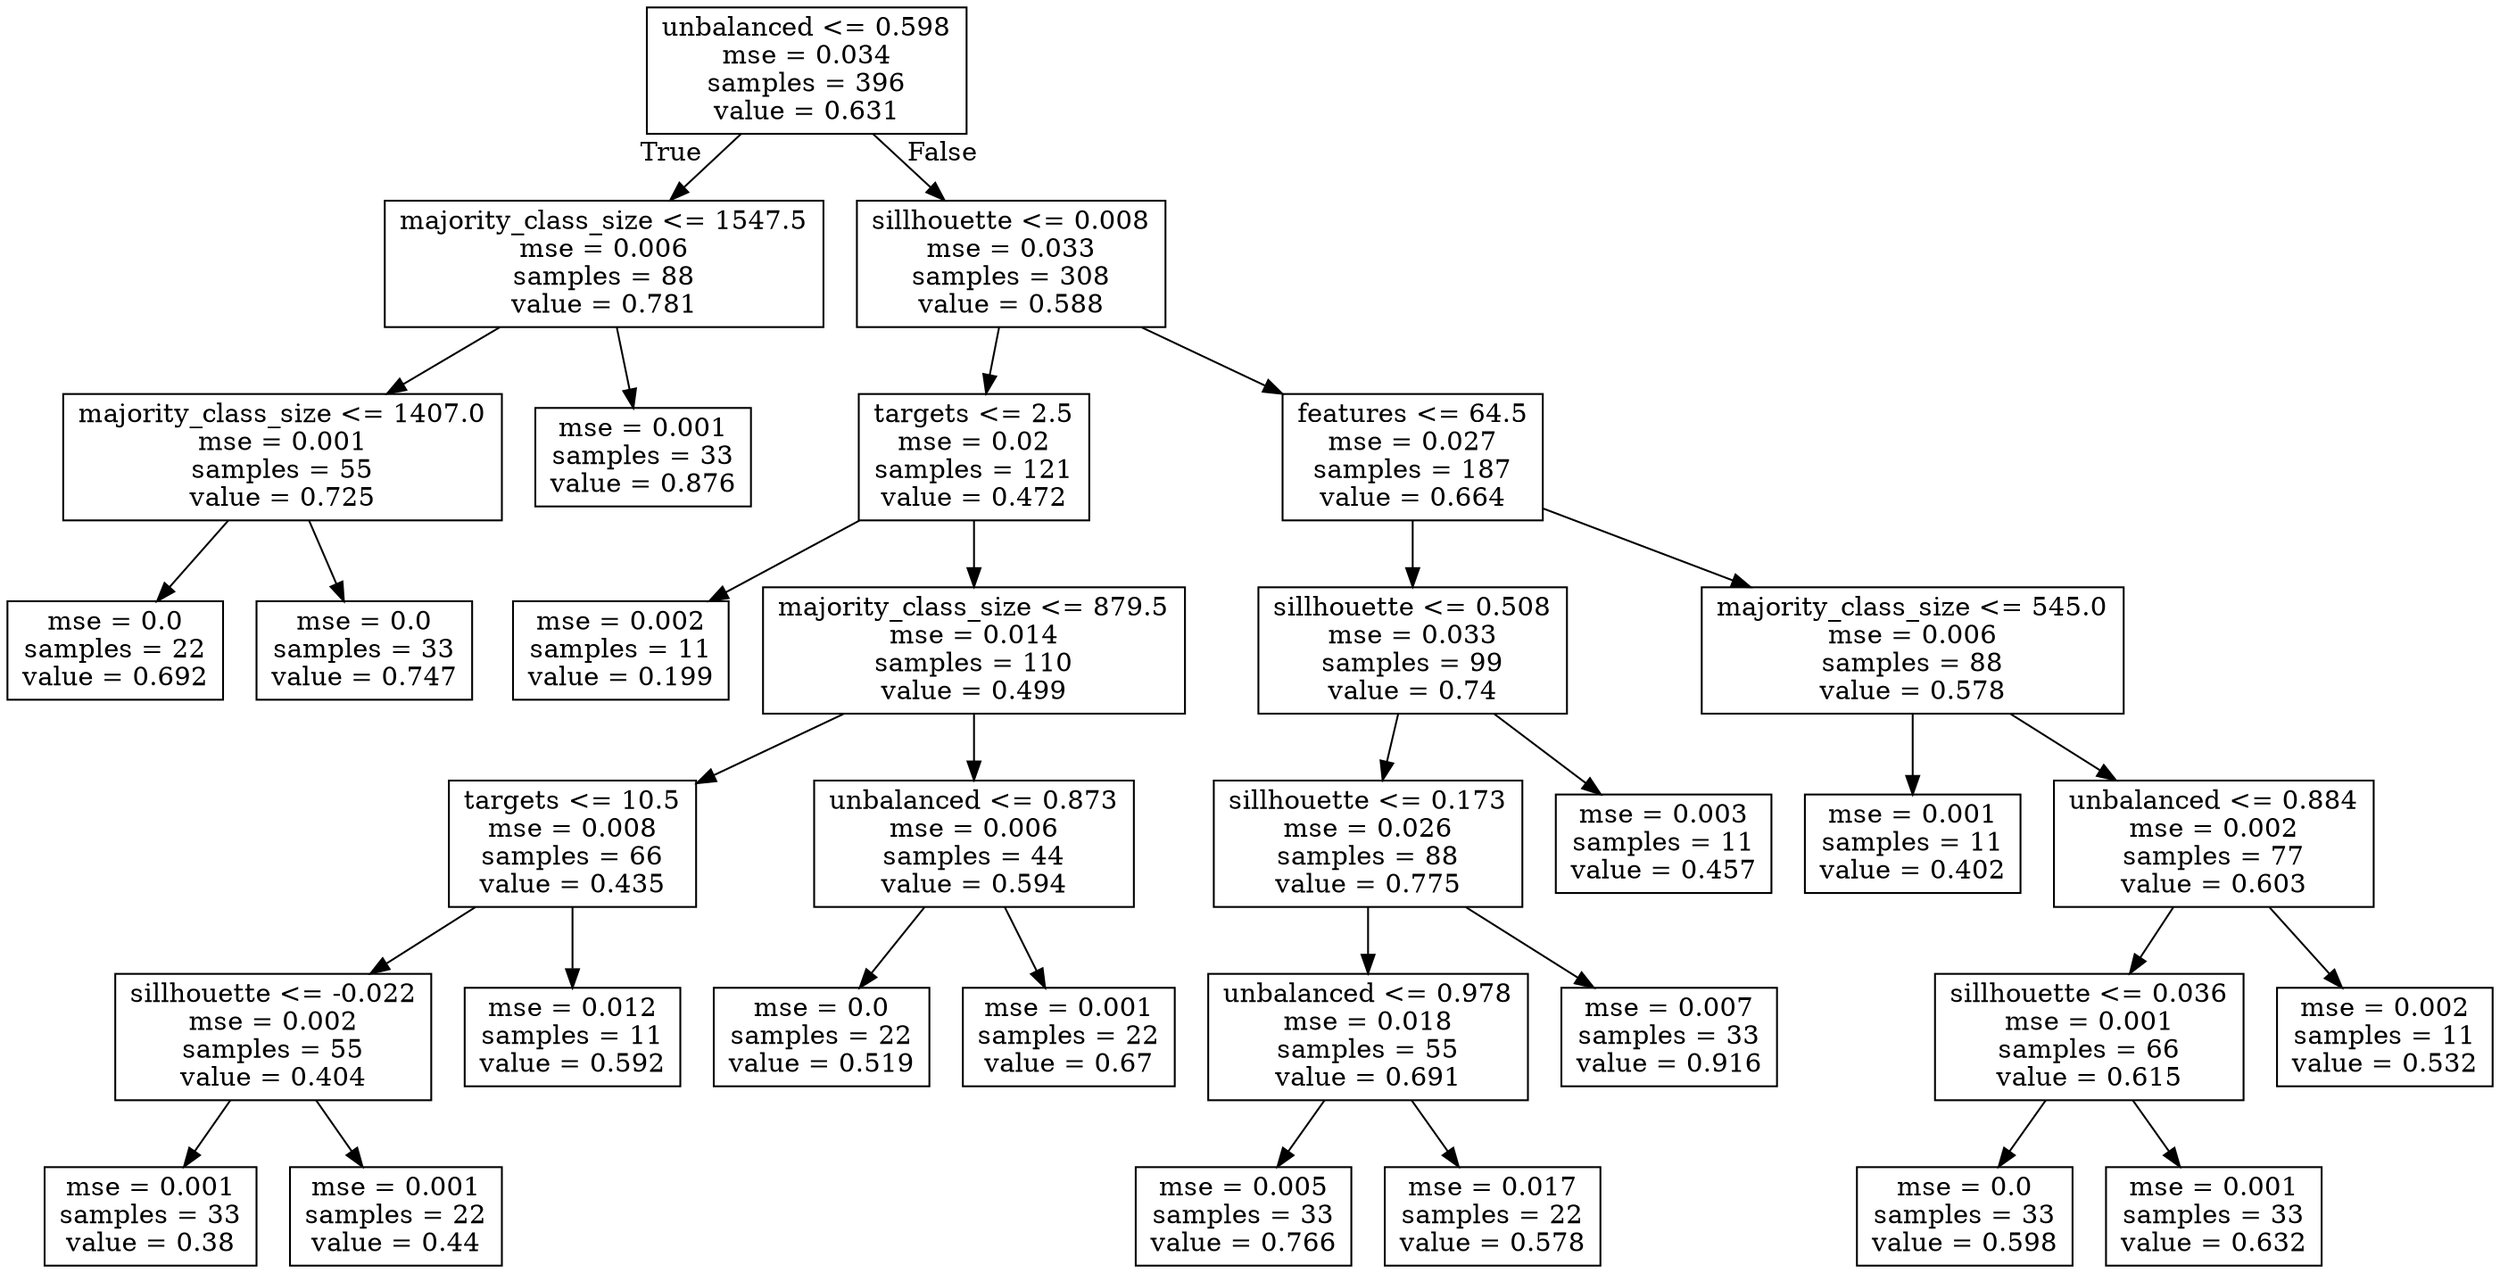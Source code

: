 digraph Tree {
node [shape=box] ;
0 [label="unbalanced <= 0.598\nmse = 0.034\nsamples = 396\nvalue = 0.631"] ;
1 [label="majority_class_size <= 1547.5\nmse = 0.006\nsamples = 88\nvalue = 0.781"] ;
0 -> 1 [labeldistance=2.5, labelangle=45, headlabel="True"] ;
2 [label="majority_class_size <= 1407.0\nmse = 0.001\nsamples = 55\nvalue = 0.725"] ;
1 -> 2 ;
3 [label="mse = 0.0\nsamples = 22\nvalue = 0.692"] ;
2 -> 3 ;
4 [label="mse = 0.0\nsamples = 33\nvalue = 0.747"] ;
2 -> 4 ;
5 [label="mse = 0.001\nsamples = 33\nvalue = 0.876"] ;
1 -> 5 ;
6 [label="sillhouette <= 0.008\nmse = 0.033\nsamples = 308\nvalue = 0.588"] ;
0 -> 6 [labeldistance=2.5, labelangle=-45, headlabel="False"] ;
7 [label="targets <= 2.5\nmse = 0.02\nsamples = 121\nvalue = 0.472"] ;
6 -> 7 ;
8 [label="mse = 0.002\nsamples = 11\nvalue = 0.199"] ;
7 -> 8 ;
9 [label="majority_class_size <= 879.5\nmse = 0.014\nsamples = 110\nvalue = 0.499"] ;
7 -> 9 ;
10 [label="targets <= 10.5\nmse = 0.008\nsamples = 66\nvalue = 0.435"] ;
9 -> 10 ;
11 [label="sillhouette <= -0.022\nmse = 0.002\nsamples = 55\nvalue = 0.404"] ;
10 -> 11 ;
12 [label="mse = 0.001\nsamples = 33\nvalue = 0.38"] ;
11 -> 12 ;
13 [label="mse = 0.001\nsamples = 22\nvalue = 0.44"] ;
11 -> 13 ;
14 [label="mse = 0.012\nsamples = 11\nvalue = 0.592"] ;
10 -> 14 ;
15 [label="unbalanced <= 0.873\nmse = 0.006\nsamples = 44\nvalue = 0.594"] ;
9 -> 15 ;
16 [label="mse = 0.0\nsamples = 22\nvalue = 0.519"] ;
15 -> 16 ;
17 [label="mse = 0.001\nsamples = 22\nvalue = 0.67"] ;
15 -> 17 ;
18 [label="features <= 64.5\nmse = 0.027\nsamples = 187\nvalue = 0.664"] ;
6 -> 18 ;
19 [label="sillhouette <= 0.508\nmse = 0.033\nsamples = 99\nvalue = 0.74"] ;
18 -> 19 ;
20 [label="sillhouette <= 0.173\nmse = 0.026\nsamples = 88\nvalue = 0.775"] ;
19 -> 20 ;
21 [label="unbalanced <= 0.978\nmse = 0.018\nsamples = 55\nvalue = 0.691"] ;
20 -> 21 ;
22 [label="mse = 0.005\nsamples = 33\nvalue = 0.766"] ;
21 -> 22 ;
23 [label="mse = 0.017\nsamples = 22\nvalue = 0.578"] ;
21 -> 23 ;
24 [label="mse = 0.007\nsamples = 33\nvalue = 0.916"] ;
20 -> 24 ;
25 [label="mse = 0.003\nsamples = 11\nvalue = 0.457"] ;
19 -> 25 ;
26 [label="majority_class_size <= 545.0\nmse = 0.006\nsamples = 88\nvalue = 0.578"] ;
18 -> 26 ;
27 [label="mse = 0.001\nsamples = 11\nvalue = 0.402"] ;
26 -> 27 ;
28 [label="unbalanced <= 0.884\nmse = 0.002\nsamples = 77\nvalue = 0.603"] ;
26 -> 28 ;
29 [label="sillhouette <= 0.036\nmse = 0.001\nsamples = 66\nvalue = 0.615"] ;
28 -> 29 ;
30 [label="mse = 0.0\nsamples = 33\nvalue = 0.598"] ;
29 -> 30 ;
31 [label="mse = 0.001\nsamples = 33\nvalue = 0.632"] ;
29 -> 31 ;
32 [label="mse = 0.002\nsamples = 11\nvalue = 0.532"] ;
28 -> 32 ;
}
